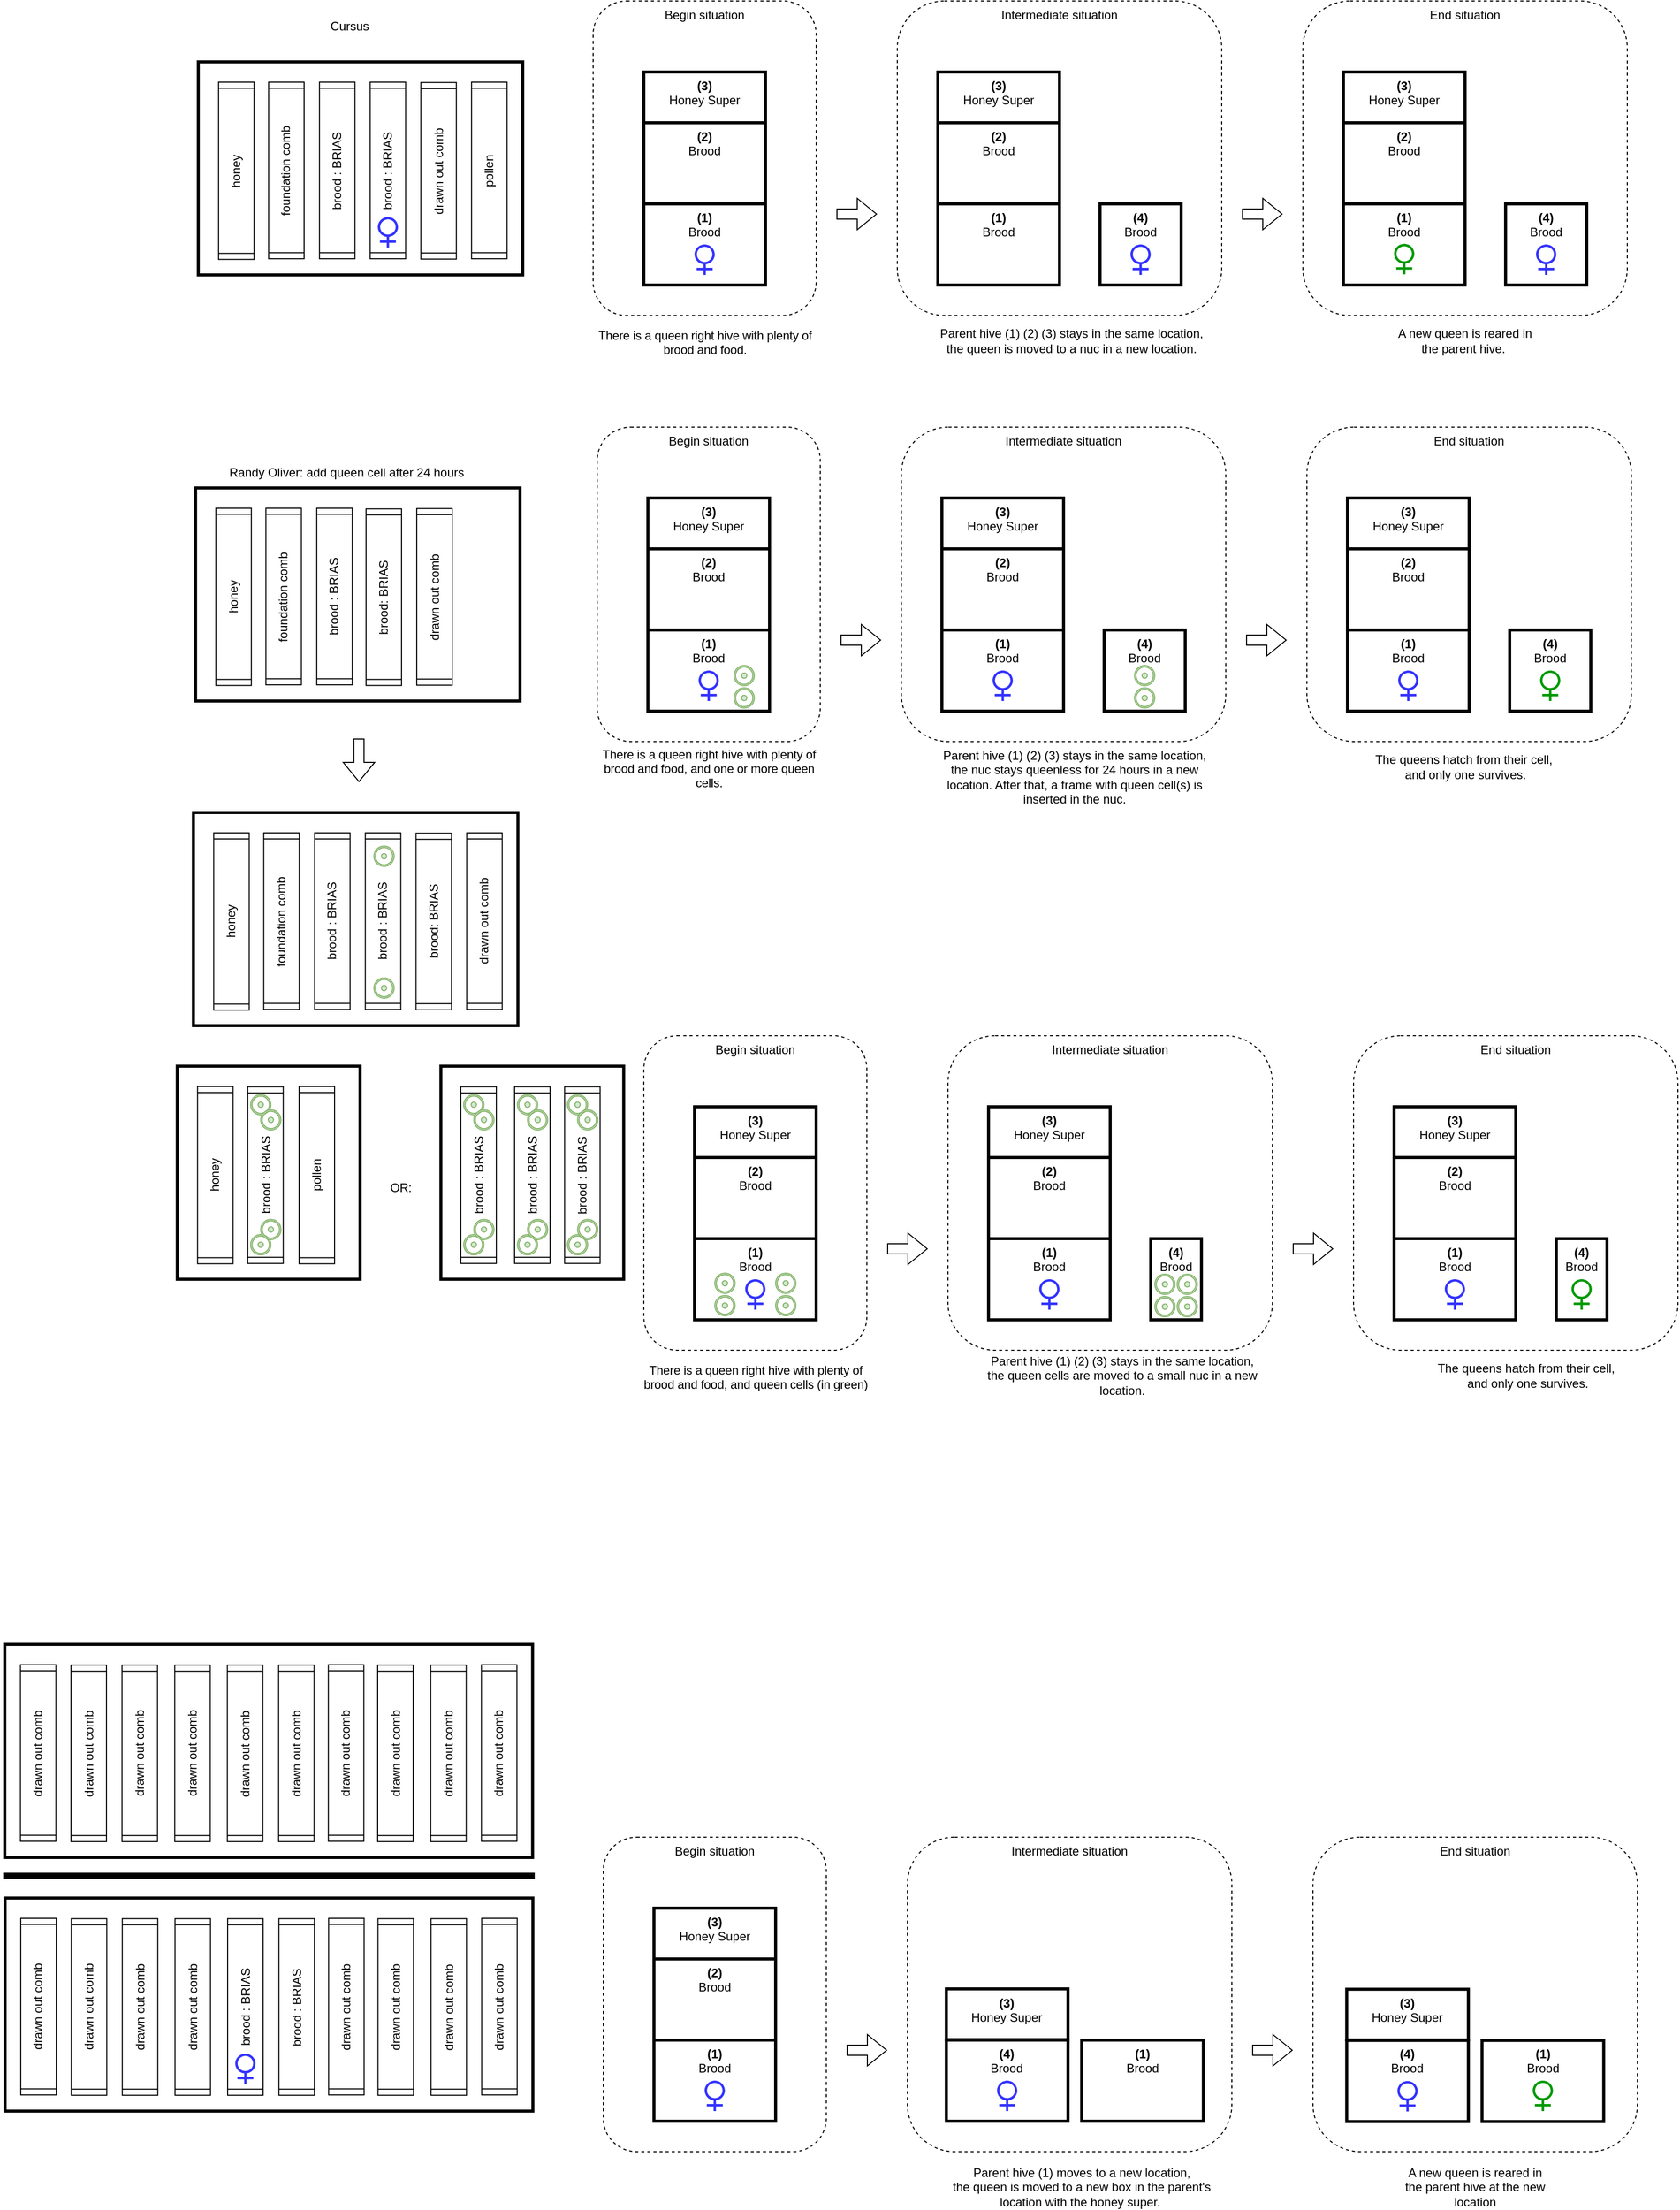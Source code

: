 <mxfile version="26.0.3">
  <diagram name="Page-1" id="qWE6s-IcHEfQxez9r86c">
    <mxGraphModel dx="1856" dy="1711" grid="1" gridSize="10" guides="1" tooltips="1" connect="1" arrows="1" fold="1" page="1" pageScale="1" pageWidth="850" pageHeight="1100" math="0" shadow="0">
      <root>
        <mxCell id="0" />
        <mxCell id="1" parent="0" />
        <mxCell id="Ux2qAAe1gOKTnrGUfpTu-42" value="Intermediate situation" style="rounded=1;whiteSpace=wrap;html=1;verticalAlign=top;fillStyle=auto;gradientColor=none;dashed=1;" vertex="1" parent="1">
          <mxGeometry x="770" y="-10" width="320" height="310" as="geometry" />
        </mxCell>
        <mxCell id="Ux2qAAe1gOKTnrGUfpTu-41" value="Begin situation" style="rounded=1;whiteSpace=wrap;html=1;verticalAlign=top;fillStyle=auto;gradientColor=none;dashed=1;" vertex="1" parent="1">
          <mxGeometry x="470" y="-10" width="220" height="310" as="geometry" />
        </mxCell>
        <mxCell id="IyKs0MpaTiuhfgl_7AT9-2" value="" style="rounded=0;whiteSpace=wrap;html=1;strokeWidth=3;" parent="1" vertex="1">
          <mxGeometry x="80.58" y="50" width="320" height="210" as="geometry" />
        </mxCell>
        <mxCell id="IyKs0MpaTiuhfgl_7AT9-3" value="honey" style="shape=process;whiteSpace=wrap;html=1;backgroundOutline=1;rotation=-90;textDirection=ltr;direction=west;size=0.033;" parent="1" vertex="1">
          <mxGeometry x="30.74" y="139.86" width="174.7" height="35" as="geometry" />
        </mxCell>
        <mxCell id="IyKs0MpaTiuhfgl_7AT9-9" value="&lt;b&gt;(1)&lt;/b&gt;&lt;div&gt;Brood&lt;/div&gt;" style="rounded=0;whiteSpace=wrap;html=1;strokeWidth=3;horizontal=1;verticalAlign=top;" parent="1" vertex="1">
          <mxGeometry x="520" y="190" width="120" height="80" as="geometry" />
        </mxCell>
        <mxCell id="IyKs0MpaTiuhfgl_7AT9-10" value="" style="shape=mxgraph.signs.nature.venus;html=1;pointerEvents=1;fillColor=#3333FF;strokeColor=none;verticalLabelPosition=bottom;verticalAlign=top;align=center;sketch=0;" parent="1" vertex="1">
          <mxGeometry x="570" y="230" width="20" height="30" as="geometry" />
        </mxCell>
        <mxCell id="IyKs0MpaTiuhfgl_7AT9-11" value="&lt;b&gt;(2)&lt;/b&gt;&lt;div&gt;Brood&lt;/div&gt;" style="rounded=0;whiteSpace=wrap;html=1;strokeWidth=3;verticalAlign=top;" parent="1" vertex="1">
          <mxGeometry x="520" y="110" width="120" height="80" as="geometry" />
        </mxCell>
        <mxCell id="Ux2qAAe1gOKTnrGUfpTu-1" value="&lt;b&gt;(4)&lt;/b&gt;&lt;div&gt;Brood&lt;/div&gt;" style="rounded=0;whiteSpace=wrap;html=1;strokeWidth=3;horizontal=1;verticalAlign=top;" vertex="1" parent="1">
          <mxGeometry x="970" y="190" width="80" height="80" as="geometry" />
        </mxCell>
        <mxCell id="Ux2qAAe1gOKTnrGUfpTu-2" value="" style="shape=mxgraph.signs.nature.venus;html=1;pointerEvents=1;fillColor=#3333FF;strokeColor=none;verticalLabelPosition=bottom;verticalAlign=top;align=center;sketch=0;" vertex="1" parent="1">
          <mxGeometry x="1000" y="230" width="20" height="30" as="geometry" />
        </mxCell>
        <mxCell id="Ux2qAAe1gOKTnrGUfpTu-7" value="" style="shape=flexArrow;endArrow=classic;html=1;rounded=0;" edge="1" parent="1">
          <mxGeometry width="50" height="50" relative="1" as="geometry">
            <mxPoint x="710" y="200" as="sourcePoint" />
            <mxPoint x="750" y="200" as="targetPoint" />
          </mxGeometry>
        </mxCell>
        <mxCell id="Ux2qAAe1gOKTnrGUfpTu-9" value="&lt;span style=&quot;&quot;&gt;Parent hive (1) (2) (3) stays in the same location, the queen is moved to a nuc in a new location.&lt;/span&gt;" style="text;html=1;align=center;verticalAlign=middle;whiteSpace=wrap;rounded=0;" vertex="1" parent="1">
          <mxGeometry x="802.5" y="310" width="277.5" height="30" as="geometry" />
        </mxCell>
        <mxCell id="Ux2qAAe1gOKTnrGUfpTu-20" value="&lt;b&gt;(3)&lt;/b&gt;&lt;div&gt;Honey Super&lt;/div&gt;" style="rounded=0;whiteSpace=wrap;html=1;strokeWidth=3;verticalAlign=top;" vertex="1" parent="1">
          <mxGeometry x="520" y="60" width="120" height="50" as="geometry" />
        </mxCell>
        <mxCell id="Ux2qAAe1gOKTnrGUfpTu-23" value="&lt;b&gt;(1)&lt;/b&gt;&lt;div&gt;Brood&lt;/div&gt;" style="rounded=0;whiteSpace=wrap;html=1;strokeWidth=3;horizontal=1;verticalAlign=top;" vertex="1" parent="1">
          <mxGeometry x="810" y="190" width="120" height="80" as="geometry" />
        </mxCell>
        <mxCell id="Ux2qAAe1gOKTnrGUfpTu-25" value="&lt;b&gt;(2)&lt;/b&gt;&lt;div&gt;Brood&lt;/div&gt;" style="rounded=0;whiteSpace=wrap;html=1;strokeWidth=3;verticalAlign=top;" vertex="1" parent="1">
          <mxGeometry x="810" y="110" width="120" height="80" as="geometry" />
        </mxCell>
        <mxCell id="Ux2qAAe1gOKTnrGUfpTu-26" value="&lt;b&gt;(3)&lt;/b&gt;&lt;div&gt;Honey Super&lt;/div&gt;" style="rounded=0;whiteSpace=wrap;html=1;strokeWidth=3;verticalAlign=top;" vertex="1" parent="1">
          <mxGeometry x="810" y="60" width="120" height="50" as="geometry" />
        </mxCell>
        <mxCell id="Ux2qAAe1gOKTnrGUfpTu-43" value="End situation" style="rounded=1;whiteSpace=wrap;html=1;verticalAlign=top;fillStyle=auto;gradientColor=none;dashed=1;" vertex="1" parent="1">
          <mxGeometry x="1170" y="-10" width="320" height="310" as="geometry" />
        </mxCell>
        <mxCell id="Ux2qAAe1gOKTnrGUfpTu-44" value="&lt;b&gt;(4)&lt;/b&gt;&lt;div&gt;Brood&lt;/div&gt;" style="rounded=0;whiteSpace=wrap;html=1;strokeWidth=3;horizontal=1;verticalAlign=top;" vertex="1" parent="1">
          <mxGeometry x="1370" y="190" width="80" height="80" as="geometry" />
        </mxCell>
        <mxCell id="Ux2qAAe1gOKTnrGUfpTu-45" value="" style="shape=mxgraph.signs.nature.venus;html=1;pointerEvents=1;fillColor=#3333FF;strokeColor=none;verticalLabelPosition=bottom;verticalAlign=top;align=center;sketch=0;" vertex="1" parent="1">
          <mxGeometry x="1400" y="230" width="20" height="30" as="geometry" />
        </mxCell>
        <mxCell id="Ux2qAAe1gOKTnrGUfpTu-46" value="&lt;span style=&quot;&quot;&gt;A new queen is reared in the parent hive.&amp;nbsp;&lt;/span&gt;" style="text;html=1;align=center;verticalAlign=middle;whiteSpace=wrap;rounded=0;" vertex="1" parent="1">
          <mxGeometry x="1255" y="310" width="150" height="30" as="geometry" />
        </mxCell>
        <mxCell id="Ux2qAAe1gOKTnrGUfpTu-47" value="&lt;b&gt;(1)&lt;/b&gt;&lt;div&gt;Brood&lt;/div&gt;" style="rounded=0;whiteSpace=wrap;html=1;strokeWidth=3;horizontal=1;verticalAlign=top;" vertex="1" parent="1">
          <mxGeometry x="1210" y="190" width="120" height="80" as="geometry" />
        </mxCell>
        <mxCell id="Ux2qAAe1gOKTnrGUfpTu-48" value="&lt;b&gt;(2)&lt;/b&gt;&lt;div&gt;Brood&lt;/div&gt;" style="rounded=0;whiteSpace=wrap;html=1;strokeWidth=3;verticalAlign=top;" vertex="1" parent="1">
          <mxGeometry x="1210" y="110" width="120" height="80" as="geometry" />
        </mxCell>
        <mxCell id="Ux2qAAe1gOKTnrGUfpTu-49" value="&lt;b&gt;(3)&lt;/b&gt;&lt;div&gt;Honey Super&lt;/div&gt;" style="rounded=0;whiteSpace=wrap;html=1;strokeWidth=3;verticalAlign=top;" vertex="1" parent="1">
          <mxGeometry x="1210" y="60" width="120" height="50" as="geometry" />
        </mxCell>
        <mxCell id="Ux2qAAe1gOKTnrGUfpTu-50" value="" style="shape=flexArrow;endArrow=classic;html=1;rounded=0;" edge="1" parent="1">
          <mxGeometry width="50" height="50" relative="1" as="geometry">
            <mxPoint x="1110" y="200" as="sourcePoint" />
            <mxPoint x="1150" y="200" as="targetPoint" />
          </mxGeometry>
        </mxCell>
        <mxCell id="Ux2qAAe1gOKTnrGUfpTu-51" value="" style="shape=mxgraph.signs.nature.venus;html=1;pointerEvents=1;fillColor=#009900;strokeColor=none;verticalLabelPosition=bottom;verticalAlign=top;align=center;sketch=0;" vertex="1" parent="1">
          <mxGeometry x="1260" y="229.38" width="20" height="30" as="geometry" />
        </mxCell>
        <mxCell id="Ux2qAAe1gOKTnrGUfpTu-57" value="foundation comb" style="shape=process;whiteSpace=wrap;html=1;backgroundOutline=1;rotation=-90;textDirection=ltr;direction=west;size=0.033;" vertex="1" parent="1">
          <mxGeometry x="80.42" y="139.54" width="174.06" height="35" as="geometry" />
        </mxCell>
        <mxCell id="Ux2qAAe1gOKTnrGUfpTu-58" value="brood : BRIAS" style="shape=process;whiteSpace=wrap;html=1;backgroundOutline=1;rotation=-90;textDirection=ltr;direction=west;size=0.033;" vertex="1" parent="1">
          <mxGeometry x="130.58" y="139.54" width="174.06" height="35" as="geometry" />
        </mxCell>
        <mxCell id="Ux2qAAe1gOKTnrGUfpTu-59" value="brood : BRIAS" style="shape=process;whiteSpace=wrap;html=1;backgroundOutline=1;rotation=-90;textDirection=ltr;direction=west;size=0.033;" vertex="1" parent="1">
          <mxGeometry x="180.58" y="139.54" width="174.06" height="35" as="geometry" />
        </mxCell>
        <mxCell id="Ux2qAAe1gOKTnrGUfpTu-60" value="drawn out comb" style="shape=process;whiteSpace=wrap;html=1;backgroundOutline=1;rotation=-90;textDirection=ltr;direction=west;size=0.033;" vertex="1" parent="1">
          <mxGeometry x="230.58" y="139.86" width="174.06" height="35" as="geometry" />
        </mxCell>
        <mxCell id="Ux2qAAe1gOKTnrGUfpTu-61" value="pollen" style="shape=process;whiteSpace=wrap;html=1;backgroundOutline=1;rotation=-90;textDirection=ltr;direction=west;size=0.033;" vertex="1" parent="1">
          <mxGeometry x="280.58" y="139.54" width="174.06" height="35" as="geometry" />
        </mxCell>
        <mxCell id="Ux2qAAe1gOKTnrGUfpTu-53" value="" style="shape=mxgraph.signs.nature.venus;html=1;pointerEvents=1;fillColor=#3333FF;strokeColor=none;verticalLabelPosition=bottom;verticalAlign=top;align=center;labelBackgroundColor=none;labelBorderColor=none;textShadow=0;gradientColor=none;shadow=0;" vertex="1" parent="1">
          <mxGeometry x="257.61" y="203" width="20" height="30" as="geometry" />
        </mxCell>
        <mxCell id="Ux2qAAe1gOKTnrGUfpTu-62" value="Intermediate situation" style="rounded=1;whiteSpace=wrap;html=1;verticalAlign=top;fillStyle=auto;gradientColor=none;dashed=1;" vertex="1" parent="1">
          <mxGeometry x="820" y="1010" width="320" height="310" as="geometry" />
        </mxCell>
        <mxCell id="Ux2qAAe1gOKTnrGUfpTu-63" value="Begin situation" style="rounded=1;whiteSpace=wrap;html=1;verticalAlign=top;fillStyle=auto;gradientColor=none;dashed=1;" vertex="1" parent="1">
          <mxGeometry x="520" y="1010" width="220" height="310" as="geometry" />
        </mxCell>
        <mxCell id="Ux2qAAe1gOKTnrGUfpTu-64" value="&lt;b&gt;(1)&lt;/b&gt;&lt;div&gt;Brood&lt;/div&gt;" style="rounded=0;whiteSpace=wrap;html=1;strokeWidth=3;horizontal=1;verticalAlign=top;" vertex="1" parent="1">
          <mxGeometry x="570" y="1210" width="120" height="80" as="geometry" />
        </mxCell>
        <mxCell id="Ux2qAAe1gOKTnrGUfpTu-65" value="" style="shape=mxgraph.signs.nature.venus;html=1;pointerEvents=1;fillColor=#3333FF;strokeColor=none;verticalLabelPosition=bottom;verticalAlign=top;align=center;sketch=0;" vertex="1" parent="1">
          <mxGeometry x="620" y="1250" width="20" height="30" as="geometry" />
        </mxCell>
        <mxCell id="Ux2qAAe1gOKTnrGUfpTu-66" value="&lt;b&gt;(2)&lt;/b&gt;&lt;div&gt;Brood&lt;/div&gt;" style="rounded=0;whiteSpace=wrap;html=1;strokeWidth=3;verticalAlign=top;" vertex="1" parent="1">
          <mxGeometry x="570" y="1130" width="120" height="80" as="geometry" />
        </mxCell>
        <mxCell id="Ux2qAAe1gOKTnrGUfpTu-67" value="&lt;b&gt;(4)&lt;/b&gt;&lt;div&gt;Brood&lt;/div&gt;" style="rounded=0;whiteSpace=wrap;html=1;strokeWidth=3;horizontal=1;verticalAlign=top;" vertex="1" parent="1">
          <mxGeometry x="1020" y="1210" width="50" height="80" as="geometry" />
        </mxCell>
        <mxCell id="Ux2qAAe1gOKTnrGUfpTu-69" value="" style="shape=flexArrow;endArrow=classic;html=1;rounded=0;" edge="1" parent="1">
          <mxGeometry width="50" height="50" relative="1" as="geometry">
            <mxPoint x="760" y="1220" as="sourcePoint" />
            <mxPoint x="800" y="1220" as="targetPoint" />
          </mxGeometry>
        </mxCell>
        <mxCell id="Ux2qAAe1gOKTnrGUfpTu-70" value="&lt;span style=&quot;&quot;&gt;Parent hive (1) (2) (3) stays in the same location, the queen cells are moved to a small nuc in a new location.&lt;/span&gt;" style="text;html=1;align=center;verticalAlign=middle;whiteSpace=wrap;rounded=0;" vertex="1" parent="1">
          <mxGeometry x="852.5" y="1330" width="277.5" height="30" as="geometry" />
        </mxCell>
        <mxCell id="Ux2qAAe1gOKTnrGUfpTu-71" value="&lt;b&gt;(3)&lt;/b&gt;&lt;div&gt;Honey Super&lt;/div&gt;" style="rounded=0;whiteSpace=wrap;html=1;strokeWidth=3;verticalAlign=top;" vertex="1" parent="1">
          <mxGeometry x="570" y="1080" width="120" height="50" as="geometry" />
        </mxCell>
        <mxCell id="Ux2qAAe1gOKTnrGUfpTu-72" value="&lt;b&gt;(1)&lt;/b&gt;&lt;div&gt;Brood&lt;/div&gt;" style="rounded=0;whiteSpace=wrap;html=1;strokeWidth=3;horizontal=1;verticalAlign=top;" vertex="1" parent="1">
          <mxGeometry x="860" y="1210" width="120" height="80" as="geometry" />
        </mxCell>
        <mxCell id="Ux2qAAe1gOKTnrGUfpTu-73" value="&lt;b&gt;(2)&lt;/b&gt;&lt;div&gt;Brood&lt;/div&gt;" style="rounded=0;whiteSpace=wrap;html=1;strokeWidth=3;verticalAlign=top;" vertex="1" parent="1">
          <mxGeometry x="860" y="1130" width="120" height="80" as="geometry" />
        </mxCell>
        <mxCell id="Ux2qAAe1gOKTnrGUfpTu-74" value="&lt;b&gt;(3)&lt;/b&gt;&lt;div&gt;Honey Super&lt;/div&gt;" style="rounded=0;whiteSpace=wrap;html=1;strokeWidth=3;verticalAlign=top;" vertex="1" parent="1">
          <mxGeometry x="860" y="1080" width="120" height="50" as="geometry" />
        </mxCell>
        <mxCell id="Ux2qAAe1gOKTnrGUfpTu-68" value="" style="shape=mxgraph.signs.nature.venus;html=1;pointerEvents=1;fillColor=#3333FF;strokeColor=none;verticalLabelPosition=bottom;verticalAlign=top;align=center;sketch=0;" vertex="1" parent="1">
          <mxGeometry x="910" y="1250" width="20" height="30" as="geometry" />
        </mxCell>
        <mxCell id="Ux2qAAe1gOKTnrGUfpTu-80" value="" style="shape=mxgraph.signs.nature.sun_1;html=1;pointerEvents=1;fillColor=#d5e8d4;strokeColor=#82b366;verticalLabelPosition=bottom;verticalAlign=top;align=center;sketch=0;strokeWidth=1;" vertex="1" parent="1">
          <mxGeometry x="1024" y="1245" width="20" height="20" as="geometry" />
        </mxCell>
        <mxCell id="Ux2qAAe1gOKTnrGUfpTu-81" value="" style="shape=mxgraph.signs.nature.sun_1;html=1;pointerEvents=1;fillColor=#d5e8d4;strokeColor=#82b366;verticalLabelPosition=bottom;verticalAlign=top;align=center;sketch=0;" vertex="1" parent="1">
          <mxGeometry x="1046" y="1245" width="20" height="20" as="geometry" />
        </mxCell>
        <mxCell id="Ux2qAAe1gOKTnrGUfpTu-82" value="" style="shape=mxgraph.signs.nature.sun_1;html=1;pointerEvents=1;fillColor=#d5e8d4;strokeColor=#82b366;verticalLabelPosition=bottom;verticalAlign=top;align=center;sketch=0;direction=west;" vertex="1" parent="1">
          <mxGeometry x="1024" y="1267" width="20" height="20" as="geometry" />
        </mxCell>
        <mxCell id="Ux2qAAe1gOKTnrGUfpTu-83" value="" style="shape=mxgraph.signs.nature.sun_1;html=1;pointerEvents=1;fillColor=#d5e8d4;strokeColor=#82b366;verticalLabelPosition=bottom;verticalAlign=top;align=center;sketch=0;" vertex="1" parent="1">
          <mxGeometry x="1046" y="1267" width="20" height="20" as="geometry" />
        </mxCell>
        <mxCell id="Ux2qAAe1gOKTnrGUfpTu-84" value="" style="shape=mxgraph.signs.nature.sun_1;html=1;pointerEvents=1;fillColor=#d5e8d4;strokeColor=#82b366;verticalLabelPosition=bottom;verticalAlign=top;align=center;sketch=0;" vertex="1" parent="1">
          <mxGeometry x="650" y="1244" width="20" height="20" as="geometry" />
        </mxCell>
        <mxCell id="Ux2qAAe1gOKTnrGUfpTu-85" value="" style="shape=mxgraph.signs.nature.sun_1;html=1;pointerEvents=1;fillColor=#d5e8d4;strokeColor=#82b366;verticalLabelPosition=bottom;verticalAlign=top;align=center;sketch=0;" vertex="1" parent="1">
          <mxGeometry x="590" y="1244" width="20" height="20" as="geometry" />
        </mxCell>
        <mxCell id="Ux2qAAe1gOKTnrGUfpTu-86" value="" style="shape=mxgraph.signs.nature.sun_1;html=1;pointerEvents=1;fillColor=#d5e8d4;strokeColor=#82b366;verticalLabelPosition=bottom;verticalAlign=top;align=center;sketch=0;direction=west;" vertex="1" parent="1">
          <mxGeometry x="650" y="1266" width="20" height="20" as="geometry" />
        </mxCell>
        <mxCell id="Ux2qAAe1gOKTnrGUfpTu-87" value="" style="shape=mxgraph.signs.nature.sun_1;html=1;pointerEvents=1;fillColor=#d5e8d4;strokeColor=#82b366;verticalLabelPosition=bottom;verticalAlign=top;align=center;sketch=0;" vertex="1" parent="1">
          <mxGeometry x="590" y="1266" width="20" height="20" as="geometry" />
        </mxCell>
        <mxCell id="Ux2qAAe1gOKTnrGUfpTu-88" value="End situation" style="rounded=1;whiteSpace=wrap;html=1;verticalAlign=top;fillStyle=auto;gradientColor=none;dashed=1;" vertex="1" parent="1">
          <mxGeometry x="1220" y="1010" width="320" height="310" as="geometry" />
        </mxCell>
        <mxCell id="Ux2qAAe1gOKTnrGUfpTu-89" value="&lt;b&gt;(4)&lt;/b&gt;&lt;div&gt;Brood&lt;/div&gt;" style="rounded=0;whiteSpace=wrap;html=1;strokeWidth=3;horizontal=1;verticalAlign=top;" vertex="1" parent="1">
          <mxGeometry x="1420" y="1210" width="50" height="80" as="geometry" />
        </mxCell>
        <mxCell id="Ux2qAAe1gOKTnrGUfpTu-90" value="" style="shape=flexArrow;endArrow=classic;html=1;rounded=0;" edge="1" parent="1">
          <mxGeometry width="50" height="50" relative="1" as="geometry">
            <mxPoint x="1160" y="1220" as="sourcePoint" />
            <mxPoint x="1200" y="1220" as="targetPoint" />
          </mxGeometry>
        </mxCell>
        <mxCell id="Ux2qAAe1gOKTnrGUfpTu-91" value="&lt;span style=&quot;&quot;&gt;The queens hatch from their cell,&amp;nbsp;&lt;/span&gt;&lt;div&gt;&lt;span style=&quot;&quot;&gt;and only one survives.&lt;/span&gt;&lt;/div&gt;" style="text;html=1;align=center;verticalAlign=middle;whiteSpace=wrap;rounded=0;" vertex="1" parent="1">
          <mxGeometry x="1252.5" y="1330" width="277.5" height="30" as="geometry" />
        </mxCell>
        <mxCell id="Ux2qAAe1gOKTnrGUfpTu-92" value="&lt;b&gt;(1)&lt;/b&gt;&lt;div&gt;Brood&lt;/div&gt;" style="rounded=0;whiteSpace=wrap;html=1;strokeWidth=3;horizontal=1;verticalAlign=top;" vertex="1" parent="1">
          <mxGeometry x="1260" y="1210" width="120" height="80" as="geometry" />
        </mxCell>
        <mxCell id="Ux2qAAe1gOKTnrGUfpTu-93" value="&lt;b&gt;(2)&lt;/b&gt;&lt;div&gt;Brood&lt;/div&gt;" style="rounded=0;whiteSpace=wrap;html=1;strokeWidth=3;verticalAlign=top;" vertex="1" parent="1">
          <mxGeometry x="1260" y="1130" width="120" height="80" as="geometry" />
        </mxCell>
        <mxCell id="Ux2qAAe1gOKTnrGUfpTu-94" value="&lt;b&gt;(3)&lt;/b&gt;&lt;div&gt;Honey Super&lt;/div&gt;" style="rounded=0;whiteSpace=wrap;html=1;strokeWidth=3;verticalAlign=top;" vertex="1" parent="1">
          <mxGeometry x="1260" y="1080" width="120" height="50" as="geometry" />
        </mxCell>
        <mxCell id="Ux2qAAe1gOKTnrGUfpTu-95" value="" style="shape=mxgraph.signs.nature.venus;html=1;pointerEvents=1;fillColor=#3333FF;strokeColor=none;verticalLabelPosition=bottom;verticalAlign=top;align=center;sketch=0;" vertex="1" parent="1">
          <mxGeometry x="1310" y="1250" width="20" height="30" as="geometry" />
        </mxCell>
        <mxCell id="Ux2qAAe1gOKTnrGUfpTu-100" value="" style="shape=mxgraph.signs.nature.venus;html=1;pointerEvents=1;fillColor=#009900;strokeColor=none;verticalLabelPosition=bottom;verticalAlign=top;align=center;sketch=0;" vertex="1" parent="1">
          <mxGeometry x="1435" y="1250" width="20" height="30" as="geometry" />
        </mxCell>
        <mxCell id="Ux2qAAe1gOKTnrGUfpTu-102" value="&lt;div style=&quot;box-sizing: border-box; margin: 0px; padding: 0px; direction: ltr;&quot; class=&quot;paragraph data-line-571&quot;&gt;&lt;p style=&quot;box-sizing: border-box; margin: 0px 0px 1.25rem; padding: 0px; direction: ltr; text-rendering: optimizelegibility; letter-spacing: -0.01em;&quot;&gt;&lt;font face=&quot;Helvetica&quot;&gt;There is a queen right hive with plenty of brood and food.&lt;/font&gt;&lt;/p&gt;&lt;div style=&quot;font-size: 14px; font-family: -apple-system, &amp;quot;system-ui&amp;quot;, &amp;quot;Segoe WPC&amp;quot;, &amp;quot;Segoe UI&amp;quot;, HelveticaNeue-Light, Ubuntu, &amp;quot;Droid Sans&amp;quot;, sans-serif;&quot;&gt;&lt;br&gt;&lt;/div&gt;&lt;/div&gt;&lt;div style=&quot;box-sizing: border-box; margin: 0px; padding: 0px; direction: ltr; font-family: -apple-system, &amp;quot;system-ui&amp;quot;, &amp;quot;Segoe WPC&amp;quot;, &amp;quot;Segoe UI&amp;quot;, HelveticaNeue-Light, Ubuntu, &amp;quot;Droid Sans&amp;quot;, sans-serif; font-size: 14px; text-align: start;&quot; class=&quot;paragraph data-line-574&quot;&gt;&lt;/div&gt;" style="text;html=1;align=center;verticalAlign=middle;whiteSpace=wrap;rounded=0;" vertex="1" parent="1">
          <mxGeometry x="460.63" y="330" width="238.75" height="30" as="geometry" />
        </mxCell>
        <mxCell id="Ux2qAAe1gOKTnrGUfpTu-103" value="&lt;div style=&quot;box-sizing: border-box; margin: 0px; padding: 0px; direction: ltr;&quot; class=&quot;paragraph data-line-571&quot;&gt;&lt;p style=&quot;box-sizing: border-box; margin: 0px 0px 1.25rem; padding: 0px; direction: ltr; text-rendering: optimizelegibility; letter-spacing: -0.01em;&quot;&gt;&lt;font face=&quot;Helvetica&quot;&gt;There is a queen right hive with plenty of brood and food, and queen cells (in green)&lt;/font&gt;&lt;/p&gt;&lt;div style=&quot;font-size: 14px; font-family: -apple-system, &amp;quot;system-ui&amp;quot;, &amp;quot;Segoe WPC&amp;quot;, &amp;quot;Segoe UI&amp;quot;, HelveticaNeue-Light, Ubuntu, &amp;quot;Droid Sans&amp;quot;, sans-serif;&quot;&gt;&lt;br&gt;&lt;/div&gt;&lt;/div&gt;&lt;div style=&quot;box-sizing: border-box; margin: 0px; padding: 0px; direction: ltr; font-family: -apple-system, &amp;quot;system-ui&amp;quot;, &amp;quot;Segoe WPC&amp;quot;, &amp;quot;Segoe UI&amp;quot;, HelveticaNeue-Light, Ubuntu, &amp;quot;Droid Sans&amp;quot;, sans-serif; font-size: 14px; text-align: start;&quot; class=&quot;paragraph data-line-574&quot;&gt;&lt;/div&gt;" style="text;html=1;align=center;verticalAlign=middle;whiteSpace=wrap;rounded=0;" vertex="1" parent="1">
          <mxGeometry x="510.62" y="1350" width="238.75" height="30" as="geometry" />
        </mxCell>
        <mxCell id="Ux2qAAe1gOKTnrGUfpTu-105" value="" style="rounded=0;whiteSpace=wrap;html=1;strokeWidth=3;" vertex="1" parent="1">
          <mxGeometry x="59.84" y="1040" width="180.32" height="210" as="geometry" />
        </mxCell>
        <mxCell id="Ux2qAAe1gOKTnrGUfpTu-106" value="honey" style="shape=process;whiteSpace=wrap;html=1;backgroundOutline=1;rotation=-90;textDirection=ltr;direction=west;size=0.033;" vertex="1" parent="1">
          <mxGeometry x="10" y="1129.86" width="174.7" height="35" as="geometry" />
        </mxCell>
        <mxCell id="Ux2qAAe1gOKTnrGUfpTu-108" value="brood : BRIAS" style="shape=process;whiteSpace=wrap;html=1;backgroundOutline=1;rotation=-90;textDirection=ltr;direction=west;size=0.033;" vertex="1" parent="1">
          <mxGeometry x="59.84" y="1129.86" width="174.06" height="35" as="geometry" />
        </mxCell>
        <mxCell id="Ux2qAAe1gOKTnrGUfpTu-113" value="pollen" style="shape=process;whiteSpace=wrap;html=1;backgroundOutline=1;rotation=-90;textDirection=ltr;direction=west;size=0.033;" vertex="1" parent="1">
          <mxGeometry x="110.16" y="1129.86" width="174.7" height="35" as="geometry" />
        </mxCell>
        <mxCell id="Ux2qAAe1gOKTnrGUfpTu-114" value="" style="shape=mxgraph.signs.nature.sun_1;html=1;pointerEvents=1;fillColor=#d5e8d4;strokeColor=#82b366;verticalLabelPosition=bottom;verticalAlign=top;align=center;sketch=0;" vertex="1" parent="1">
          <mxGeometry x="132.16" y="1206" width="20" height="20" as="geometry" />
        </mxCell>
        <mxCell id="Ux2qAAe1gOKTnrGUfpTu-115" value="" style="shape=mxgraph.signs.nature.sun_1;html=1;pointerEvents=1;fillColor=#d5e8d4;strokeColor=#82b366;verticalLabelPosition=bottom;verticalAlign=top;align=center;sketch=0;" vertex="1" parent="1">
          <mxGeometry x="132.16" y="1068" width="20" height="20" as="geometry" />
        </mxCell>
        <mxCell id="Ux2qAAe1gOKTnrGUfpTu-116" value="" style="shape=mxgraph.signs.nature.sun_1;html=1;pointerEvents=1;fillColor=#d5e8d4;strokeColor=#82b366;verticalLabelPosition=bottom;verticalAlign=top;align=center;sketch=0;" vertex="1" parent="1">
          <mxGeometry x="142.16" y="1083" width="20" height="20" as="geometry" />
        </mxCell>
        <mxCell id="Ux2qAAe1gOKTnrGUfpTu-117" value="" style="shape=mxgraph.signs.nature.sun_1;html=1;pointerEvents=1;fillColor=#d5e8d4;strokeColor=#82b366;verticalLabelPosition=bottom;verticalAlign=top;align=center;sketch=0;" vertex="1" parent="1">
          <mxGeometry x="142.16" y="1191" width="20" height="20" as="geometry" />
        </mxCell>
        <mxCell id="Ux2qAAe1gOKTnrGUfpTu-118" value="" style="rounded=0;whiteSpace=wrap;html=1;strokeWidth=3;" vertex="1" parent="1">
          <mxGeometry x="77.89" y="470" width="320" height="210" as="geometry" />
        </mxCell>
        <mxCell id="Ux2qAAe1gOKTnrGUfpTu-119" value="honey" style="shape=process;whiteSpace=wrap;html=1;backgroundOutline=1;rotation=-90;textDirection=ltr;direction=west;size=0.033;" vertex="1" parent="1">
          <mxGeometry x="28.05" y="559.86" width="174.7" height="35" as="geometry" />
        </mxCell>
        <mxCell id="Ux2qAAe1gOKTnrGUfpTu-120" value="foundation comb" style="shape=process;whiteSpace=wrap;html=1;backgroundOutline=1;rotation=-90;textDirection=ltr;direction=west;size=0.033;" vertex="1" parent="1">
          <mxGeometry x="77.73" y="559.54" width="174.06" height="35" as="geometry" />
        </mxCell>
        <mxCell id="Ux2qAAe1gOKTnrGUfpTu-121" value="brood : BRIAS" style="shape=process;whiteSpace=wrap;html=1;backgroundOutline=1;rotation=-90;textDirection=ltr;direction=west;size=0.033;" vertex="1" parent="1">
          <mxGeometry x="127.89" y="559.54" width="174.06" height="35" as="geometry" />
        </mxCell>
        <mxCell id="Ux2qAAe1gOKTnrGUfpTu-123" value="brood: BRIAS" style="shape=process;whiteSpace=wrap;html=1;backgroundOutline=1;rotation=-90;textDirection=ltr;direction=west;size=0.033;" vertex="1" parent="1">
          <mxGeometry x="176.52" y="560.18" width="174.06" height="35" as="geometry" />
        </mxCell>
        <mxCell id="Ux2qAAe1gOKTnrGUfpTu-124" value="drawn out comb" style="shape=process;whiteSpace=wrap;html=1;backgroundOutline=1;rotation=-90;textDirection=ltr;direction=west;size=0.033;" vertex="1" parent="1">
          <mxGeometry x="226.52" y="559.86" width="174.06" height="35" as="geometry" />
        </mxCell>
        <mxCell id="Ux2qAAe1gOKTnrGUfpTu-126" value="&lt;span style=&quot;&quot;&gt;Cursus&lt;/span&gt;" style="text;html=1;align=center;verticalAlign=middle;whiteSpace=wrap;rounded=0;" vertex="1" parent="1">
          <mxGeometry x="90.58" y="2.842e-14" width="277.5" height="30" as="geometry" />
        </mxCell>
        <mxCell id="Ux2qAAe1gOKTnrGUfpTu-127" value="&lt;span style=&quot;&quot;&gt;Randy Oliver: add queen cell after 24 hours&lt;/span&gt;" style="text;html=1;align=center;verticalAlign=middle;whiteSpace=wrap;rounded=0;" vertex="1" parent="1">
          <mxGeometry x="87.89" y="440" width="277.5" height="30" as="geometry" />
        </mxCell>
        <mxCell id="Ux2qAAe1gOKTnrGUfpTu-132" value="" style="rounded=0;whiteSpace=wrap;html=1;strokeWidth=3;" vertex="1" parent="1">
          <mxGeometry x="319.84" y="1040" width="180.32" height="210" as="geometry" />
        </mxCell>
        <mxCell id="Ux2qAAe1gOKTnrGUfpTu-134" value="brood : BRIAS" style="shape=process;whiteSpace=wrap;html=1;backgroundOutline=1;rotation=-90;textDirection=ltr;direction=west;size=0.033;" vertex="1" parent="1">
          <mxGeometry x="322.97" y="1129.86" width="174.06" height="35" as="geometry" />
        </mxCell>
        <mxCell id="Ux2qAAe1gOKTnrGUfpTu-136" value="" style="shape=mxgraph.signs.nature.sun_1;html=1;pointerEvents=1;fillColor=#d5e8d4;strokeColor=#82b366;verticalLabelPosition=bottom;verticalAlign=top;align=center;sketch=0;" vertex="1" parent="1">
          <mxGeometry x="395.29" y="1206" width="20" height="20" as="geometry" />
        </mxCell>
        <mxCell id="Ux2qAAe1gOKTnrGUfpTu-137" value="" style="shape=mxgraph.signs.nature.sun_1;html=1;pointerEvents=1;fillColor=#d5e8d4;strokeColor=#82b366;verticalLabelPosition=bottom;verticalAlign=top;align=center;sketch=0;" vertex="1" parent="1">
          <mxGeometry x="395.29" y="1068" width="20" height="20" as="geometry" />
        </mxCell>
        <mxCell id="Ux2qAAe1gOKTnrGUfpTu-138" value="" style="shape=mxgraph.signs.nature.sun_1;html=1;pointerEvents=1;fillColor=#d5e8d4;strokeColor=#82b366;verticalLabelPosition=bottom;verticalAlign=top;align=center;sketch=0;" vertex="1" parent="1">
          <mxGeometry x="405.29" y="1083" width="20" height="20" as="geometry" />
        </mxCell>
        <mxCell id="Ux2qAAe1gOKTnrGUfpTu-139" value="" style="shape=mxgraph.signs.nature.sun_1;html=1;pointerEvents=1;fillColor=#d5e8d4;strokeColor=#82b366;verticalLabelPosition=bottom;verticalAlign=top;align=center;sketch=0;" vertex="1" parent="1">
          <mxGeometry x="405.29" y="1191" width="20" height="20" as="geometry" />
        </mxCell>
        <mxCell id="Ux2qAAe1gOKTnrGUfpTu-140" value="&lt;div style=&quot;box-sizing: border-box; margin: 0px; padding: 0px; direction: ltr;&quot; class=&quot;paragraph data-line-571&quot;&gt;&lt;p style=&quot;box-sizing: border-box; margin: 0px 0px 1.25rem; padding: 0px; direction: ltr; text-rendering: optimizelegibility; letter-spacing: -0.01em;&quot;&gt;OR:&lt;/p&gt;&lt;/div&gt;&lt;div style=&quot;box-sizing: border-box; margin: 0px; padding: 0px; direction: ltr; font-family: -apple-system, &amp;quot;system-ui&amp;quot;, &amp;quot;Segoe WPC&amp;quot;, &amp;quot;Segoe UI&amp;quot;, HelveticaNeue-Light, Ubuntu, &amp;quot;Droid Sans&amp;quot;, sans-serif; font-size: 14px; text-align: start;&quot; class=&quot;paragraph data-line-574&quot;&gt;&lt;/div&gt;" style="text;html=1;align=center;verticalAlign=middle;whiteSpace=wrap;rounded=0;" vertex="1" parent="1">
          <mxGeometry x="161.25" y="1155" width="238.75" height="30" as="geometry" />
        </mxCell>
        <mxCell id="Ux2qAAe1gOKTnrGUfpTu-142" value="brood : BRIAS" style="shape=process;whiteSpace=wrap;html=1;backgroundOutline=1;rotation=-90;textDirection=ltr;direction=west;size=0.033;" vertex="1" parent="1">
          <mxGeometry x="270" y="1129.86" width="174.06" height="35" as="geometry" />
        </mxCell>
        <mxCell id="Ux2qAAe1gOKTnrGUfpTu-143" value="" style="shape=mxgraph.signs.nature.sun_1;html=1;pointerEvents=1;fillColor=#d5e8d4;strokeColor=#82b366;verticalLabelPosition=bottom;verticalAlign=top;align=center;sketch=0;" vertex="1" parent="1">
          <mxGeometry x="342.32" y="1206" width="20" height="20" as="geometry" />
        </mxCell>
        <mxCell id="Ux2qAAe1gOKTnrGUfpTu-144" value="" style="shape=mxgraph.signs.nature.sun_1;html=1;pointerEvents=1;fillColor=#d5e8d4;strokeColor=#82b366;verticalLabelPosition=bottom;verticalAlign=top;align=center;sketch=0;" vertex="1" parent="1">
          <mxGeometry x="342.32" y="1068" width="20" height="20" as="geometry" />
        </mxCell>
        <mxCell id="Ux2qAAe1gOKTnrGUfpTu-145" value="" style="shape=mxgraph.signs.nature.sun_1;html=1;pointerEvents=1;fillColor=#d5e8d4;strokeColor=#82b366;verticalLabelPosition=bottom;verticalAlign=top;align=center;sketch=0;" vertex="1" parent="1">
          <mxGeometry x="352.32" y="1083" width="20" height="20" as="geometry" />
        </mxCell>
        <mxCell id="Ux2qAAe1gOKTnrGUfpTu-146" value="" style="shape=mxgraph.signs.nature.sun_1;html=1;pointerEvents=1;fillColor=#d5e8d4;strokeColor=#82b366;verticalLabelPosition=bottom;verticalAlign=top;align=center;sketch=0;" vertex="1" parent="1">
          <mxGeometry x="352.32" y="1191" width="20" height="20" as="geometry" />
        </mxCell>
        <mxCell id="Ux2qAAe1gOKTnrGUfpTu-147" value="brood : BRIAS" style="shape=process;whiteSpace=wrap;html=1;backgroundOutline=1;rotation=-90;textDirection=ltr;direction=west;size=0.033;" vertex="1" parent="1">
          <mxGeometry x="372.32" y="1129.86" width="174.06" height="35" as="geometry" />
        </mxCell>
        <mxCell id="Ux2qAAe1gOKTnrGUfpTu-148" value="" style="shape=mxgraph.signs.nature.sun_1;html=1;pointerEvents=1;fillColor=#d5e8d4;strokeColor=#82b366;verticalLabelPosition=bottom;verticalAlign=top;align=center;sketch=0;" vertex="1" parent="1">
          <mxGeometry x="444.64" y="1206" width="20" height="20" as="geometry" />
        </mxCell>
        <mxCell id="Ux2qAAe1gOKTnrGUfpTu-149" value="" style="shape=mxgraph.signs.nature.sun_1;html=1;pointerEvents=1;fillColor=#d5e8d4;strokeColor=#82b366;verticalLabelPosition=bottom;verticalAlign=top;align=center;sketch=0;" vertex="1" parent="1">
          <mxGeometry x="444.64" y="1068" width="20" height="20" as="geometry" />
        </mxCell>
        <mxCell id="Ux2qAAe1gOKTnrGUfpTu-150" value="" style="shape=mxgraph.signs.nature.sun_1;html=1;pointerEvents=1;fillColor=#d5e8d4;strokeColor=#82b366;verticalLabelPosition=bottom;verticalAlign=top;align=center;sketch=0;" vertex="1" parent="1">
          <mxGeometry x="454.64" y="1083" width="20" height="20" as="geometry" />
        </mxCell>
        <mxCell id="Ux2qAAe1gOKTnrGUfpTu-151" value="" style="shape=mxgraph.signs.nature.sun_1;html=1;pointerEvents=1;fillColor=#d5e8d4;strokeColor=#82b366;verticalLabelPosition=bottom;verticalAlign=top;align=center;sketch=0;" vertex="1" parent="1">
          <mxGeometry x="454.64" y="1191" width="20" height="20" as="geometry" />
        </mxCell>
        <mxCell id="Ux2qAAe1gOKTnrGUfpTu-153" value="Intermediate situation" style="rounded=1;whiteSpace=wrap;html=1;verticalAlign=top;fillStyle=auto;gradientColor=none;dashed=1;" vertex="1" parent="1">
          <mxGeometry x="774.01" y="410" width="320" height="310" as="geometry" />
        </mxCell>
        <mxCell id="Ux2qAAe1gOKTnrGUfpTu-154" value="Begin situation" style="rounded=1;whiteSpace=wrap;html=1;verticalAlign=top;fillStyle=auto;gradientColor=none;dashed=1;" vertex="1" parent="1">
          <mxGeometry x="474.01" y="410" width="220" height="310" as="geometry" />
        </mxCell>
        <mxCell id="Ux2qAAe1gOKTnrGUfpTu-155" value="&lt;b&gt;(1)&lt;/b&gt;&lt;div&gt;Brood&lt;/div&gt;" style="rounded=0;whiteSpace=wrap;html=1;strokeWidth=3;horizontal=1;verticalAlign=top;" vertex="1" parent="1">
          <mxGeometry x="524.01" y="610" width="120" height="80" as="geometry" />
        </mxCell>
        <mxCell id="Ux2qAAe1gOKTnrGUfpTu-156" value="" style="shape=mxgraph.signs.nature.venus;html=1;pointerEvents=1;fillColor=#3333FF;strokeColor=none;verticalLabelPosition=bottom;verticalAlign=top;align=center;sketch=0;" vertex="1" parent="1">
          <mxGeometry x="574.01" y="650" width="20" height="30" as="geometry" />
        </mxCell>
        <mxCell id="Ux2qAAe1gOKTnrGUfpTu-157" value="&lt;b&gt;(2)&lt;/b&gt;&lt;div&gt;Brood&lt;/div&gt;" style="rounded=0;whiteSpace=wrap;html=1;strokeWidth=3;verticalAlign=top;" vertex="1" parent="1">
          <mxGeometry x="524.01" y="530" width="120" height="80" as="geometry" />
        </mxCell>
        <mxCell id="Ux2qAAe1gOKTnrGUfpTu-158" value="&lt;b&gt;(4)&lt;/b&gt;&lt;div&gt;Brood&lt;/div&gt;" style="rounded=0;whiteSpace=wrap;html=1;strokeWidth=3;horizontal=1;verticalAlign=top;" vertex="1" parent="1">
          <mxGeometry x="974.01" y="610" width="80" height="80" as="geometry" />
        </mxCell>
        <mxCell id="Ux2qAAe1gOKTnrGUfpTu-160" value="" style="shape=flexArrow;endArrow=classic;html=1;rounded=0;" edge="1" parent="1">
          <mxGeometry width="50" height="50" relative="1" as="geometry">
            <mxPoint x="714.01" y="620" as="sourcePoint" />
            <mxPoint x="754.01" y="620" as="targetPoint" />
          </mxGeometry>
        </mxCell>
        <mxCell id="Ux2qAAe1gOKTnrGUfpTu-161" value="&lt;span style=&quot;&quot;&gt;Parent hive (1) (2) (3) stays in the same location, the nuc stays queenless for 24 hours in a new location. After that, a frame with queen cell(s) is inserted in the nuc.&lt;/span&gt;" style="text;html=1;align=center;verticalAlign=middle;whiteSpace=wrap;rounded=0;" vertex="1" parent="1">
          <mxGeometry x="806.38" y="740" width="277.5" height="30" as="geometry" />
        </mxCell>
        <mxCell id="Ux2qAAe1gOKTnrGUfpTu-162" value="&lt;b&gt;(3)&lt;/b&gt;&lt;div&gt;Honey Super&lt;/div&gt;" style="rounded=0;whiteSpace=wrap;html=1;strokeWidth=3;verticalAlign=top;" vertex="1" parent="1">
          <mxGeometry x="524.01" y="480" width="120" height="50" as="geometry" />
        </mxCell>
        <mxCell id="Ux2qAAe1gOKTnrGUfpTu-163" value="&lt;b&gt;(1)&lt;/b&gt;&lt;div&gt;Brood&lt;/div&gt;" style="rounded=0;whiteSpace=wrap;html=1;strokeWidth=3;horizontal=1;verticalAlign=top;" vertex="1" parent="1">
          <mxGeometry x="814.01" y="610" width="120" height="80" as="geometry" />
        </mxCell>
        <mxCell id="Ux2qAAe1gOKTnrGUfpTu-164" value="&lt;b&gt;(2)&lt;/b&gt;&lt;div&gt;Brood&lt;/div&gt;" style="rounded=0;whiteSpace=wrap;html=1;strokeWidth=3;verticalAlign=top;" vertex="1" parent="1">
          <mxGeometry x="814.01" y="530" width="120" height="80" as="geometry" />
        </mxCell>
        <mxCell id="Ux2qAAe1gOKTnrGUfpTu-165" value="&lt;b&gt;(3)&lt;/b&gt;&lt;div&gt;Honey Super&lt;/div&gt;" style="rounded=0;whiteSpace=wrap;html=1;strokeWidth=3;verticalAlign=top;" vertex="1" parent="1">
          <mxGeometry x="814.01" y="480" width="120" height="50" as="geometry" />
        </mxCell>
        <mxCell id="Ux2qAAe1gOKTnrGUfpTu-166" value="End situation" style="rounded=1;whiteSpace=wrap;html=1;verticalAlign=top;fillStyle=auto;gradientColor=none;dashed=1;" vertex="1" parent="1">
          <mxGeometry x="1174.01" y="410" width="320" height="310" as="geometry" />
        </mxCell>
        <mxCell id="Ux2qAAe1gOKTnrGUfpTu-167" value="&lt;b&gt;(4)&lt;/b&gt;&lt;div&gt;Brood&lt;/div&gt;" style="rounded=0;whiteSpace=wrap;html=1;strokeWidth=3;horizontal=1;verticalAlign=top;" vertex="1" parent="1">
          <mxGeometry x="1374.01" y="610" width="80" height="80" as="geometry" />
        </mxCell>
        <mxCell id="Ux2qAAe1gOKTnrGUfpTu-169" value="The queens hatch from their cell,&amp;nbsp;&lt;div&gt;and only one survives.&lt;/div&gt;" style="text;html=1;align=center;verticalAlign=middle;whiteSpace=wrap;rounded=0;" vertex="1" parent="1">
          <mxGeometry x="1219.5" y="730" width="220.99" height="30" as="geometry" />
        </mxCell>
        <mxCell id="Ux2qAAe1gOKTnrGUfpTu-170" value="&lt;b&gt;(1)&lt;/b&gt;&lt;div&gt;Brood&lt;/div&gt;" style="rounded=0;whiteSpace=wrap;html=1;strokeWidth=3;horizontal=1;verticalAlign=top;" vertex="1" parent="1">
          <mxGeometry x="1214.01" y="610" width="120" height="80" as="geometry" />
        </mxCell>
        <mxCell id="Ux2qAAe1gOKTnrGUfpTu-171" value="&lt;b&gt;(2)&lt;/b&gt;&lt;div&gt;Brood&lt;/div&gt;" style="rounded=0;whiteSpace=wrap;html=1;strokeWidth=3;verticalAlign=top;" vertex="1" parent="1">
          <mxGeometry x="1214.01" y="530" width="120" height="80" as="geometry" />
        </mxCell>
        <mxCell id="Ux2qAAe1gOKTnrGUfpTu-172" value="&lt;b&gt;(3)&lt;/b&gt;&lt;div&gt;Honey Super&lt;/div&gt;" style="rounded=0;whiteSpace=wrap;html=1;strokeWidth=3;verticalAlign=top;" vertex="1" parent="1">
          <mxGeometry x="1214.01" y="480" width="120" height="50" as="geometry" />
        </mxCell>
        <mxCell id="Ux2qAAe1gOKTnrGUfpTu-173" value="" style="shape=flexArrow;endArrow=classic;html=1;rounded=0;" edge="1" parent="1">
          <mxGeometry width="50" height="50" relative="1" as="geometry">
            <mxPoint x="1114.01" y="620" as="sourcePoint" />
            <mxPoint x="1154.01" y="620" as="targetPoint" />
          </mxGeometry>
        </mxCell>
        <mxCell id="Ux2qAAe1gOKTnrGUfpTu-174" value="" style="shape=mxgraph.signs.nature.venus;html=1;pointerEvents=1;fillColor=#009900;strokeColor=none;verticalLabelPosition=bottom;verticalAlign=top;align=center;sketch=0;" vertex="1" parent="1">
          <mxGeometry x="1404.01" y="650" width="20" height="30" as="geometry" />
        </mxCell>
        <mxCell id="Ux2qAAe1gOKTnrGUfpTu-175" value="&lt;div style=&quot;box-sizing: border-box; margin: 0px; padding: 0px; direction: ltr;&quot; class=&quot;paragraph data-line-571&quot;&gt;&lt;p style=&quot;box-sizing: border-box; margin: 0px 0px 1.25rem; padding: 0px; direction: ltr; text-rendering: optimizelegibility; letter-spacing: -0.01em;&quot;&gt;&lt;font face=&quot;Helvetica&quot;&gt;There is a queen right hive with plenty of brood and food, and one or more queen cells.&lt;/font&gt;&lt;/p&gt;&lt;div style=&quot;font-size: 14px; font-family: -apple-system, &amp;quot;system-ui&amp;quot;, &amp;quot;Segoe WPC&amp;quot;, &amp;quot;Segoe UI&amp;quot;, HelveticaNeue-Light, Ubuntu, &amp;quot;Droid Sans&amp;quot;, sans-serif;&quot;&gt;&lt;br&gt;&lt;/div&gt;&lt;/div&gt;&lt;div style=&quot;box-sizing: border-box; margin: 0px; padding: 0px; direction: ltr; font-family: -apple-system, &amp;quot;system-ui&amp;quot;, &amp;quot;Segoe WPC&amp;quot;, &amp;quot;Segoe UI&amp;quot;, HelveticaNeue-Light, Ubuntu, &amp;quot;Droid Sans&amp;quot;, sans-serif; font-size: 14px; text-align: start;&quot; class=&quot;paragraph data-line-574&quot;&gt;&lt;/div&gt;" style="text;html=1;align=center;verticalAlign=middle;whiteSpace=wrap;rounded=0;" vertex="1" parent="1">
          <mxGeometry x="464.64" y="750" width="238.75" height="30" as="geometry" />
        </mxCell>
        <mxCell id="Ux2qAAe1gOKTnrGUfpTu-176" value="" style="shape=mxgraph.signs.nature.sun_1;html=1;pointerEvents=1;fillColor=#d5e8d4;strokeColor=#82b366;verticalLabelPosition=bottom;verticalAlign=top;align=center;sketch=0;" vertex="1" parent="1">
          <mxGeometry x="609" y="645" width="20" height="20" as="geometry" />
        </mxCell>
        <mxCell id="Ux2qAAe1gOKTnrGUfpTu-177" value="" style="shape=mxgraph.signs.nature.sun_1;html=1;pointerEvents=1;fillColor=#d5e8d4;strokeColor=#82b366;verticalLabelPosition=bottom;verticalAlign=top;align=center;sketch=0;" vertex="1" parent="1">
          <mxGeometry x="609" y="667" width="20" height="20" as="geometry" />
        </mxCell>
        <mxCell id="Ux2qAAe1gOKTnrGUfpTu-159" value="" style="shape=mxgraph.signs.nature.venus;html=1;pointerEvents=1;fillColor=#3333FF;strokeColor=none;verticalLabelPosition=bottom;verticalAlign=top;align=center;sketch=0;" vertex="1" parent="1">
          <mxGeometry x="864.01" y="650" width="20" height="30" as="geometry" />
        </mxCell>
        <mxCell id="Ux2qAAe1gOKTnrGUfpTu-179" value="" style="shape=mxgraph.signs.nature.sun_1;html=1;pointerEvents=1;fillColor=#d5e8d4;strokeColor=#82b366;verticalLabelPosition=bottom;verticalAlign=top;align=center;sketch=0;" vertex="1" parent="1">
          <mxGeometry x="1004.01" y="667" width="20" height="20" as="geometry" />
        </mxCell>
        <mxCell id="Ux2qAAe1gOKTnrGUfpTu-180" value="" style="shape=mxgraph.signs.nature.sun_1;html=1;pointerEvents=1;fillColor=#d5e8d4;strokeColor=#82b366;verticalLabelPosition=bottom;verticalAlign=top;align=center;sketch=0;" vertex="1" parent="1">
          <mxGeometry x="1004.01" y="645" width="20" height="20" as="geometry" />
        </mxCell>
        <mxCell id="Ux2qAAe1gOKTnrGUfpTu-168" value="" style="shape=mxgraph.signs.nature.venus;html=1;pointerEvents=1;fillColor=#3333FF;strokeColor=none;verticalLabelPosition=bottom;verticalAlign=top;align=center;sketch=0;" vertex="1" parent="1">
          <mxGeometry x="1264.01" y="650" width="20" height="30" as="geometry" />
        </mxCell>
        <mxCell id="Ux2qAAe1gOKTnrGUfpTu-186" value="" style="rounded=0;whiteSpace=wrap;html=1;strokeWidth=3;" vertex="1" parent="1">
          <mxGeometry x="75.78" y="790" width="320" height="210" as="geometry" />
        </mxCell>
        <mxCell id="Ux2qAAe1gOKTnrGUfpTu-187" value="honey" style="shape=process;whiteSpace=wrap;html=1;backgroundOutline=1;rotation=-90;textDirection=ltr;direction=west;size=0.033;" vertex="1" parent="1">
          <mxGeometry x="25.94" y="879.86" width="174.7" height="35" as="geometry" />
        </mxCell>
        <mxCell id="Ux2qAAe1gOKTnrGUfpTu-188" value="foundation comb" style="shape=process;whiteSpace=wrap;html=1;backgroundOutline=1;rotation=-90;textDirection=ltr;direction=west;size=0.033;" vertex="1" parent="1">
          <mxGeometry x="75.62" y="879.54" width="174.06" height="35" as="geometry" />
        </mxCell>
        <mxCell id="Ux2qAAe1gOKTnrGUfpTu-189" value="brood : BRIAS" style="shape=process;whiteSpace=wrap;html=1;backgroundOutline=1;rotation=-90;textDirection=ltr;direction=west;size=0.033;" vertex="1" parent="1">
          <mxGeometry x="125.78" y="879.54" width="174.06" height="35" as="geometry" />
        </mxCell>
        <mxCell id="Ux2qAAe1gOKTnrGUfpTu-190" value="brood : BRIAS" style="shape=process;whiteSpace=wrap;html=1;backgroundOutline=1;rotation=-90;textDirection=ltr;direction=west;size=0.033;" vertex="1" parent="1">
          <mxGeometry x="175.78" y="879.54" width="174.06" height="35" as="geometry" />
        </mxCell>
        <mxCell id="Ux2qAAe1gOKTnrGUfpTu-191" value="brood: BRIAS" style="shape=process;whiteSpace=wrap;html=1;backgroundOutline=1;rotation=-90;textDirection=ltr;direction=west;size=0.033;" vertex="1" parent="1">
          <mxGeometry x="225.78" y="879.86" width="174.06" height="35" as="geometry" />
        </mxCell>
        <mxCell id="Ux2qAAe1gOKTnrGUfpTu-192" value="drawn out comb" style="shape=process;whiteSpace=wrap;html=1;backgroundOutline=1;rotation=-90;textDirection=ltr;direction=west;size=0.033;" vertex="1" parent="1">
          <mxGeometry x="275.78" y="879.54" width="174.06" height="35" as="geometry" />
        </mxCell>
        <mxCell id="Ux2qAAe1gOKTnrGUfpTu-193" value="" style="shape=mxgraph.signs.nature.sun_1;html=1;pointerEvents=1;fillColor=#d5e8d4;strokeColor=#82b366;verticalLabelPosition=bottom;verticalAlign=top;align=center;sketch=0;" vertex="1" parent="1">
          <mxGeometry x="253.78" y="953" width="20" height="20" as="geometry" />
        </mxCell>
        <mxCell id="Ux2qAAe1gOKTnrGUfpTu-194" value="" style="shape=mxgraph.signs.nature.sun_1;html=1;pointerEvents=1;fillColor=#d5e8d4;strokeColor=#82b366;verticalLabelPosition=bottom;verticalAlign=top;align=center;sketch=0;" vertex="1" parent="1">
          <mxGeometry x="253.78" y="823" width="20" height="20" as="geometry" />
        </mxCell>
        <mxCell id="Ux2qAAe1gOKTnrGUfpTu-195" value="" style="shape=flexArrow;endArrow=classic;html=1;rounded=0;" edge="1" parent="1">
          <mxGeometry width="50" height="50" relative="1" as="geometry">
            <mxPoint x="239.05" y="717" as="sourcePoint" />
            <mxPoint x="239.08" y="760" as="targetPoint" />
          </mxGeometry>
        </mxCell>
        <mxCell id="Ux2qAAe1gOKTnrGUfpTu-196" value="Intermediate situation" style="rounded=1;whiteSpace=wrap;html=1;verticalAlign=top;fillStyle=auto;gradientColor=none;dashed=1;" vertex="1" parent="1">
          <mxGeometry x="780" y="1800" width="320" height="310" as="geometry" />
        </mxCell>
        <mxCell id="Ux2qAAe1gOKTnrGUfpTu-197" value="Begin situation" style="rounded=1;whiteSpace=wrap;html=1;verticalAlign=top;fillStyle=auto;gradientColor=none;dashed=1;" vertex="1" parent="1">
          <mxGeometry x="480" y="1800" width="220" height="310" as="geometry" />
        </mxCell>
        <mxCell id="Ux2qAAe1gOKTnrGUfpTu-198" value="" style="rounded=0;whiteSpace=wrap;html=1;strokeWidth=3;" vertex="1" parent="1">
          <mxGeometry x="-110" y="1860" width="520.58" height="210" as="geometry" />
        </mxCell>
        <mxCell id="Ux2qAAe1gOKTnrGUfpTu-200" value="&lt;b&gt;(1)&lt;/b&gt;&lt;div&gt;Brood&lt;/div&gt;" style="rounded=0;whiteSpace=wrap;html=1;strokeWidth=3;horizontal=1;verticalAlign=top;" vertex="1" parent="1">
          <mxGeometry x="530" y="2000" width="120" height="80" as="geometry" />
        </mxCell>
        <mxCell id="Ux2qAAe1gOKTnrGUfpTu-201" value="" style="shape=mxgraph.signs.nature.venus;html=1;pointerEvents=1;fillColor=#3333FF;strokeColor=none;verticalLabelPosition=bottom;verticalAlign=top;align=center;sketch=0;" vertex="1" parent="1">
          <mxGeometry x="580" y="2040" width="20" height="30" as="geometry" />
        </mxCell>
        <mxCell id="Ux2qAAe1gOKTnrGUfpTu-202" value="&lt;b&gt;(2)&lt;/b&gt;&lt;div&gt;Brood&lt;/div&gt;" style="rounded=0;whiteSpace=wrap;html=1;strokeWidth=3;verticalAlign=top;" vertex="1" parent="1">
          <mxGeometry x="530" y="1920" width="120" height="80" as="geometry" />
        </mxCell>
        <mxCell id="Ux2qAAe1gOKTnrGUfpTu-205" value="" style="shape=flexArrow;endArrow=classic;html=1;rounded=0;" edge="1" parent="1">
          <mxGeometry width="50" height="50" relative="1" as="geometry">
            <mxPoint x="720" y="2010" as="sourcePoint" />
            <mxPoint x="760" y="2010" as="targetPoint" />
          </mxGeometry>
        </mxCell>
        <mxCell id="Ux2qAAe1gOKTnrGUfpTu-206" value="&lt;span style=&quot;&quot;&gt;Parent hive (1) moves to a new location, &lt;br&gt;the queen is moved to a new box in the parent&#39;s location with the honey super.&amp;nbsp;&lt;/span&gt;" style="text;html=1;align=center;verticalAlign=middle;whiteSpace=wrap;rounded=0;" vertex="1" parent="1">
          <mxGeometry x="812.5" y="2130" width="277.5" height="30" as="geometry" />
        </mxCell>
        <mxCell id="Ux2qAAe1gOKTnrGUfpTu-207" value="&lt;b&gt;(3)&lt;/b&gt;&lt;div&gt;Honey Super&lt;/div&gt;" style="rounded=0;whiteSpace=wrap;html=1;strokeWidth=3;verticalAlign=top;" vertex="1" parent="1">
          <mxGeometry x="530" y="1870" width="120" height="50" as="geometry" />
        </mxCell>
        <mxCell id="Ux2qAAe1gOKTnrGUfpTu-208" value="&lt;b&gt;(1)&lt;/b&gt;&lt;div&gt;Brood&lt;/div&gt;" style="rounded=0;whiteSpace=wrap;html=1;strokeWidth=3;horizontal=1;verticalAlign=top;" vertex="1" parent="1">
          <mxGeometry x="951.88" y="2000" width="120" height="80" as="geometry" />
        </mxCell>
        <mxCell id="Ux2qAAe1gOKTnrGUfpTu-210" value="&lt;b&gt;(3)&lt;/b&gt;&lt;div&gt;Honey Super&lt;/div&gt;" style="rounded=0;whiteSpace=wrap;html=1;strokeWidth=3;verticalAlign=top;" vertex="1" parent="1">
          <mxGeometry x="818.38" y="1949.54" width="120" height="50" as="geometry" />
        </mxCell>
        <mxCell id="Ux2qAAe1gOKTnrGUfpTu-211" value="End situation" style="rounded=1;whiteSpace=wrap;html=1;verticalAlign=top;fillStyle=auto;gradientColor=none;dashed=1;" vertex="1" parent="1">
          <mxGeometry x="1180" y="1800" width="320" height="310" as="geometry" />
        </mxCell>
        <mxCell id="Ux2qAAe1gOKTnrGUfpTu-214" value="&lt;span style=&quot;&quot;&gt;A new queen is reared in the parent hive at the new location&lt;/span&gt;" style="text;html=1;align=center;verticalAlign=middle;whiteSpace=wrap;rounded=0;" vertex="1" parent="1">
          <mxGeometry x="1265" y="2130" width="150" height="30" as="geometry" />
        </mxCell>
        <mxCell id="Ux2qAAe1gOKTnrGUfpTu-218" value="" style="shape=flexArrow;endArrow=classic;html=1;rounded=0;" edge="1" parent="1">
          <mxGeometry width="50" height="50" relative="1" as="geometry">
            <mxPoint x="1120" y="2010" as="sourcePoint" />
            <mxPoint x="1160" y="2010" as="targetPoint" />
          </mxGeometry>
        </mxCell>
        <mxCell id="Ux2qAAe1gOKTnrGUfpTu-220" value="drawn out comb" style="shape=process;whiteSpace=wrap;html=1;backgroundOutline=1;rotation=-90;textDirection=ltr;direction=west;size=0.033;" vertex="1" parent="1">
          <mxGeometry x="139.61" y="1949.54" width="174.06" height="35" as="geometry" />
        </mxCell>
        <mxCell id="Ux2qAAe1gOKTnrGUfpTu-221" value="brood : BRIAS" style="shape=process;whiteSpace=wrap;html=1;backgroundOutline=1;rotation=-90;textDirection=ltr;direction=west;size=0.033;" vertex="1" parent="1">
          <mxGeometry x="90.58" y="1949.86" width="174.06" height="35" as="geometry" />
        </mxCell>
        <mxCell id="Ux2qAAe1gOKTnrGUfpTu-222" value="brood : BRIAS" style="shape=process;whiteSpace=wrap;html=1;backgroundOutline=1;rotation=-90;textDirection=ltr;direction=west;size=0.033;" vertex="1" parent="1">
          <mxGeometry x="40" y="1949.86" width="174.06" height="35" as="geometry" />
        </mxCell>
        <mxCell id="Ux2qAAe1gOKTnrGUfpTu-223" value="drawn out comb" style="shape=process;whiteSpace=wrap;html=1;backgroundOutline=1;rotation=-90;textDirection=ltr;direction=west;size=0.033;" vertex="1" parent="1">
          <mxGeometry x="240.58" y="1949.86" width="174.06" height="35" as="geometry" />
        </mxCell>
        <mxCell id="Ux2qAAe1gOKTnrGUfpTu-224" value="drawn out comb" style="shape=process;whiteSpace=wrap;html=1;backgroundOutline=1;rotation=-90;textDirection=ltr;direction=west;size=0.033;" vertex="1" parent="1">
          <mxGeometry x="290.58" y="1949.54" width="174.06" height="35" as="geometry" />
        </mxCell>
        <mxCell id="Ux2qAAe1gOKTnrGUfpTu-225" value="" style="shape=mxgraph.signs.nature.venus;html=1;pointerEvents=1;fillColor=#3333FF;strokeColor=none;verticalLabelPosition=bottom;verticalAlign=top;align=center;labelBackgroundColor=none;labelBorderColor=none;textShadow=0;gradientColor=none;shadow=0;" vertex="1" parent="1">
          <mxGeometry x="117.03" y="2013.32" width="20" height="30" as="geometry" />
        </mxCell>
        <mxCell id="Ux2qAAe1gOKTnrGUfpTu-227" value="&lt;b&gt;(4)&lt;/b&gt;&lt;div&gt;Brood&lt;/div&gt;" style="rounded=0;whiteSpace=wrap;html=1;strokeWidth=3;horizontal=1;verticalAlign=top;" vertex="1" parent="1">
          <mxGeometry x="818.38" y="2000" width="120" height="80" as="geometry" />
        </mxCell>
        <mxCell id="Ux2qAAe1gOKTnrGUfpTu-204" value="" style="shape=mxgraph.signs.nature.venus;html=1;pointerEvents=1;fillColor=#3333FF;strokeColor=none;verticalLabelPosition=bottom;verticalAlign=top;align=center;sketch=0;" vertex="1" parent="1">
          <mxGeometry x="868.38" y="2040" width="20" height="30" as="geometry" />
        </mxCell>
        <mxCell id="Ux2qAAe1gOKTnrGUfpTu-231" value="&lt;b&gt;(1)&lt;/b&gt;&lt;div&gt;Brood&lt;/div&gt;" style="rounded=0;whiteSpace=wrap;html=1;strokeWidth=3;horizontal=1;verticalAlign=top;" vertex="1" parent="1">
          <mxGeometry x="1346.75" y="2000.32" width="120" height="80" as="geometry" />
        </mxCell>
        <mxCell id="Ux2qAAe1gOKTnrGUfpTu-232" value="&lt;b&gt;(3)&lt;/b&gt;&lt;div&gt;Honey Super&lt;/div&gt;" style="rounded=0;whiteSpace=wrap;html=1;strokeWidth=3;verticalAlign=top;" vertex="1" parent="1">
          <mxGeometry x="1213.25" y="1949.86" width="120" height="50" as="geometry" />
        </mxCell>
        <mxCell id="Ux2qAAe1gOKTnrGUfpTu-233" value="&lt;b&gt;(4)&lt;/b&gt;&lt;div&gt;Brood&lt;/div&gt;" style="rounded=0;whiteSpace=wrap;html=1;strokeWidth=3;horizontal=1;verticalAlign=top;" vertex="1" parent="1">
          <mxGeometry x="1213.25" y="2000.32" width="120" height="80" as="geometry" />
        </mxCell>
        <mxCell id="Ux2qAAe1gOKTnrGUfpTu-234" value="" style="shape=mxgraph.signs.nature.venus;html=1;pointerEvents=1;fillColor=#3333FF;strokeColor=none;verticalLabelPosition=bottom;verticalAlign=top;align=center;sketch=0;" vertex="1" parent="1">
          <mxGeometry x="1263.25" y="2040.32" width="20" height="30" as="geometry" />
        </mxCell>
        <mxCell id="Ux2qAAe1gOKTnrGUfpTu-219" value="" style="shape=mxgraph.signs.nature.venus;html=1;pointerEvents=1;fillColor=#009900;strokeColor=none;verticalLabelPosition=bottom;verticalAlign=top;align=center;sketch=0;" vertex="1" parent="1">
          <mxGeometry x="1396.75" y="2040" width="20" height="30" as="geometry" />
        </mxCell>
        <mxCell id="Ux2qAAe1gOKTnrGUfpTu-235" value="drawn out comb" style="shape=process;whiteSpace=wrap;html=1;backgroundOutline=1;rotation=-90;textDirection=ltr;direction=west;size=0.033;" vertex="1" parent="1">
          <mxGeometry x="188.26" y="1949.86" width="174.06" height="35" as="geometry" />
        </mxCell>
        <mxCell id="Ux2qAAe1gOKTnrGUfpTu-236" value="drawn out comb" style="shape=process;whiteSpace=wrap;html=1;backgroundOutline=1;rotation=-90;textDirection=ltr;direction=west;size=0.033;" vertex="1" parent="1">
          <mxGeometry x="-11.9" y="1949.86" width="174.06" height="35" as="geometry" />
        </mxCell>
        <mxCell id="Ux2qAAe1gOKTnrGUfpTu-237" value="drawn out comb" style="shape=process;whiteSpace=wrap;html=1;backgroundOutline=1;rotation=-90;textDirection=ltr;direction=west;size=0.033;" vertex="1" parent="1">
          <mxGeometry x="-63.9" y="1949.86" width="174.06" height="35" as="geometry" />
        </mxCell>
        <mxCell id="Ux2qAAe1gOKTnrGUfpTu-238" value="drawn out comb" style="shape=process;whiteSpace=wrap;html=1;backgroundOutline=1;rotation=-90;textDirection=ltr;direction=west;size=0.033;" vertex="1" parent="1">
          <mxGeometry x="-114.22" y="1949.86" width="174.06" height="35" as="geometry" />
        </mxCell>
        <mxCell id="Ux2qAAe1gOKTnrGUfpTu-239" value="drawn out comb" style="shape=process;whiteSpace=wrap;html=1;backgroundOutline=1;rotation=-90;textDirection=ltr;direction=west;size=0.033;" vertex="1" parent="1">
          <mxGeometry x="-164.06" y="1949.54" width="174.06" height="35" as="geometry" />
        </mxCell>
        <mxCell id="Ux2qAAe1gOKTnrGUfpTu-240" value="" style="rounded=0;whiteSpace=wrap;html=1;strokeWidth=3;" vertex="1" parent="1">
          <mxGeometry x="-110.29" y="1610" width="520.58" height="210" as="geometry" />
        </mxCell>
        <mxCell id="Ux2qAAe1gOKTnrGUfpTu-241" value="drawn out comb" style="shape=process;whiteSpace=wrap;html=1;backgroundOutline=1;rotation=-90;textDirection=ltr;direction=west;size=0.033;" vertex="1" parent="1">
          <mxGeometry x="139.32" y="1699.54" width="174.06" height="35" as="geometry" />
        </mxCell>
        <mxCell id="Ux2qAAe1gOKTnrGUfpTu-242" value="drawn out comb" style="shape=process;whiteSpace=wrap;html=1;backgroundOutline=1;rotation=-90;textDirection=ltr;direction=west;size=0.033;" vertex="1" parent="1">
          <mxGeometry x="90.29" y="1699.86" width="174.06" height="35" as="geometry" />
        </mxCell>
        <mxCell id="Ux2qAAe1gOKTnrGUfpTu-243" value="drawn out comb" style="shape=process;whiteSpace=wrap;html=1;backgroundOutline=1;rotation=-90;textDirection=ltr;direction=west;size=0.033;" vertex="1" parent="1">
          <mxGeometry x="39.71" y="1699.86" width="174.06" height="35" as="geometry" />
        </mxCell>
        <mxCell id="Ux2qAAe1gOKTnrGUfpTu-244" value="drawn out comb" style="shape=process;whiteSpace=wrap;html=1;backgroundOutline=1;rotation=-90;textDirection=ltr;direction=west;size=0.033;" vertex="1" parent="1">
          <mxGeometry x="240.29" y="1699.86" width="174.06" height="35" as="geometry" />
        </mxCell>
        <mxCell id="Ux2qAAe1gOKTnrGUfpTu-245" value="drawn out comb" style="shape=process;whiteSpace=wrap;html=1;backgroundOutline=1;rotation=-90;textDirection=ltr;direction=west;size=0.033;" vertex="1" parent="1">
          <mxGeometry x="290.29" y="1699.54" width="174.06" height="35" as="geometry" />
        </mxCell>
        <mxCell id="Ux2qAAe1gOKTnrGUfpTu-247" value="drawn out comb" style="shape=process;whiteSpace=wrap;html=1;backgroundOutline=1;rotation=-90;textDirection=ltr;direction=west;size=0.033;" vertex="1" parent="1">
          <mxGeometry x="187.97" y="1699.86" width="174.06" height="35" as="geometry" />
        </mxCell>
        <mxCell id="Ux2qAAe1gOKTnrGUfpTu-248" value="drawn out comb" style="shape=process;whiteSpace=wrap;html=1;backgroundOutline=1;rotation=-90;textDirection=ltr;direction=west;size=0.033;" vertex="1" parent="1">
          <mxGeometry x="-12.19" y="1699.86" width="174.06" height="35" as="geometry" />
        </mxCell>
        <mxCell id="Ux2qAAe1gOKTnrGUfpTu-249" value="drawn out comb" style="shape=process;whiteSpace=wrap;html=1;backgroundOutline=1;rotation=-90;textDirection=ltr;direction=west;size=0.033;" vertex="1" parent="1">
          <mxGeometry x="-64.19" y="1699.86" width="174.06" height="35" as="geometry" />
        </mxCell>
        <mxCell id="Ux2qAAe1gOKTnrGUfpTu-250" value="drawn out comb" style="shape=process;whiteSpace=wrap;html=1;backgroundOutline=1;rotation=-90;textDirection=ltr;direction=west;size=0.033;" vertex="1" parent="1">
          <mxGeometry x="-114.51" y="1699.86" width="174.06" height="35" as="geometry" />
        </mxCell>
        <mxCell id="Ux2qAAe1gOKTnrGUfpTu-251" value="drawn out comb" style="shape=process;whiteSpace=wrap;html=1;backgroundOutline=1;rotation=-90;textDirection=ltr;direction=west;size=0.033;" vertex="1" parent="1">
          <mxGeometry x="-164.35" y="1699.54" width="174.06" height="35" as="geometry" />
        </mxCell>
        <mxCell id="Ux2qAAe1gOKTnrGUfpTu-252" value="" style="line;strokeWidth=6;html=1;" vertex="1" parent="1">
          <mxGeometry x="-111.82" y="1833" width="524.22" height="10" as="geometry" />
        </mxCell>
      </root>
    </mxGraphModel>
  </diagram>
</mxfile>
